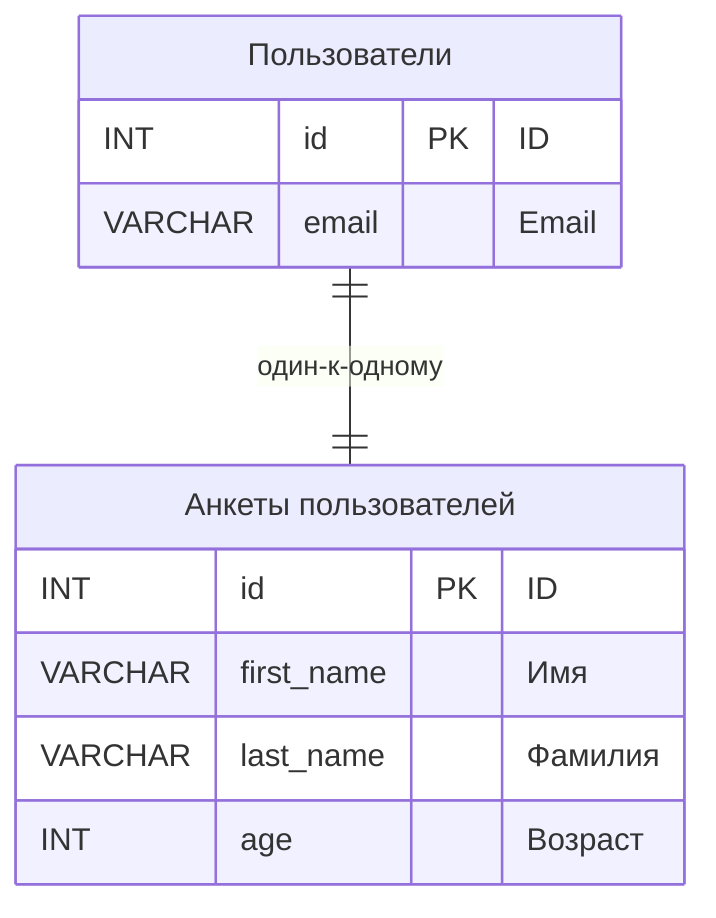 erDiagram
  users["Пользователи"] {
    INT id PK "ID"
    VARCHAR email "Email"
  }
  users_details["Анкеты пользователей"] {
    INT id PK "ID"
    VARCHAR first_name "Имя"
    VARCHAR last_name "Фамилия"
    INT age "Возраст"
  }
  users ||--|| users_details : "один-к-одному"